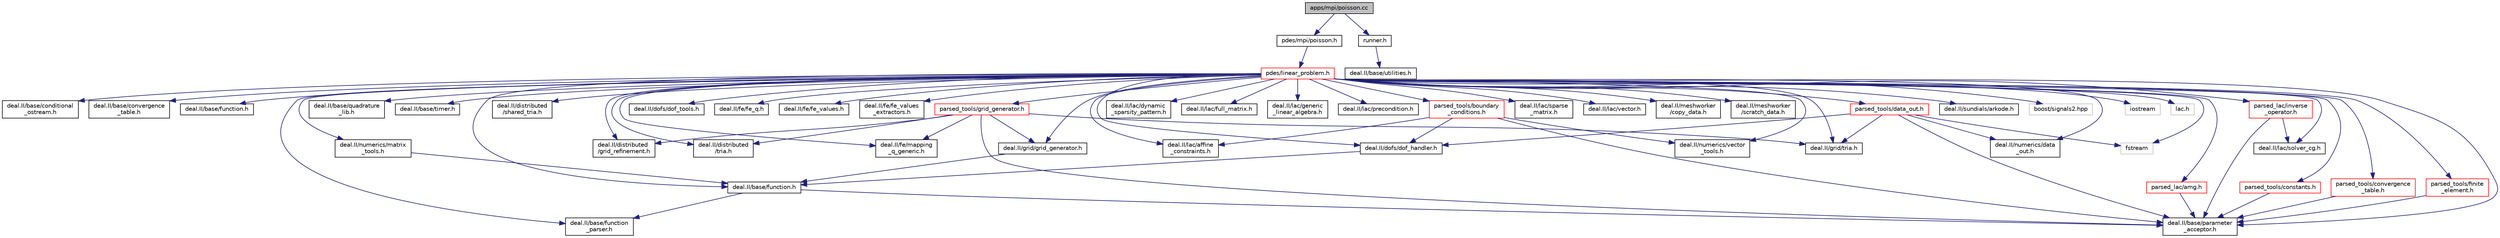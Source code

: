digraph "apps/mpi/poisson.cc"
{
 // LATEX_PDF_SIZE
  bgcolor="transparent";
  edge [fontname="Helvetica",fontsize="10",labelfontname="Helvetica",labelfontsize="10"];
  node [fontname="Helvetica",fontsize="10",shape=record];
  Node1 [label="apps/mpi/poisson.cc",height=0.2,width=0.4,color="black", fillcolor="grey75", style="filled", fontcolor="black",tooltip=" "];
  Node1 -> Node2 [color="midnightblue",fontsize="10",style="solid",fontname="Helvetica"];
  Node2 [label="pdes/mpi/poisson.h",height=0.2,width=0.4,color="black",URL="$mpi_2poisson_8h.html",tooltip=" "];
  Node2 -> Node3 [color="midnightblue",fontsize="10",style="solid",fontname="Helvetica"];
  Node3 [label="pdes/linear_problem.h",height=0.2,width=0.4,color="red",URL="$linear__problem_8h.html",tooltip=" "];
  Node3 -> Node4 [color="midnightblue",fontsize="10",style="solid",fontname="Helvetica"];
  Node4 [label="deal.II/base/conditional\l_ostream.h",height=0.2,width=0.4,color="black",URL="/__w/fsi-suite/fsi-suite/deal.tag$conditional__ostream_8h.html.html",tooltip=" "];
  Node3 -> Node5 [color="midnightblue",fontsize="10",style="solid",fontname="Helvetica"];
  Node5 [label="deal.II/base/convergence\l_table.h",height=0.2,width=0.4,color="black",URL="/__w/fsi-suite/fsi-suite/deal.tag$convergence__table_8h.html.html",tooltip=" "];
  Node3 -> Node6 [color="midnightblue",fontsize="10",style="solid",fontname="Helvetica"];
  Node6 [label="deal.II/base/function.h",height=0.2,width=0.4,color="black",URL="/__w/fsi-suite/fsi-suite/deal.tag$function_8h.html.html",tooltip=" "];
  Node3 -> Node7 [color="midnightblue",fontsize="10",style="solid",fontname="Helvetica"];
  Node7 [label="deal.II/base/function\l_parser.h",height=0.2,width=0.4,color="black",URL="/__w/fsi-suite/fsi-suite/deal.tag$function__parser_8h.html.html",tooltip=" "];
  Node3 -> Node8 [color="midnightblue",fontsize="10",style="solid",fontname="Helvetica"];
  Node8 [label="deal.II/base/parameter\l_acceptor.h",height=0.2,width=0.4,color="black",URL="/__w/fsi-suite/fsi-suite/deal.tag$parameter__acceptor_8h.html.html",tooltip=" "];
  Node3 -> Node9 [color="midnightblue",fontsize="10",style="solid",fontname="Helvetica"];
  Node9 [label="deal.II/base/quadrature\l_lib.h",height=0.2,width=0.4,color="black",URL="/__w/fsi-suite/fsi-suite/deal.tag$quadrature__lib_8h.html.html",tooltip=" "];
  Node3 -> Node10 [color="midnightblue",fontsize="10",style="solid",fontname="Helvetica"];
  Node10 [label="deal.II/base/timer.h",height=0.2,width=0.4,color="black",URL="/__w/fsi-suite/fsi-suite/deal.tag$timer_8h.html.html",tooltip=" "];
  Node3 -> Node11 [color="midnightblue",fontsize="10",style="solid",fontname="Helvetica"];
  Node11 [label="deal.II/distributed\l/grid_refinement.h",height=0.2,width=0.4,color="black",URL="/__w/fsi-suite/fsi-suite/deal.tag$distributed_2grid__refinement_8h.html.html",tooltip=" "];
  Node3 -> Node12 [color="midnightblue",fontsize="10",style="solid",fontname="Helvetica"];
  Node12 [label="deal.II/distributed\l/shared_tria.h",height=0.2,width=0.4,color="black",URL="/__w/fsi-suite/fsi-suite/deal.tag$shared__tria_8h.html.html",tooltip=" "];
  Node3 -> Node13 [color="midnightblue",fontsize="10",style="solid",fontname="Helvetica"];
  Node13 [label="deal.II/distributed\l/tria.h",height=0.2,width=0.4,color="black",URL="/__w/fsi-suite/fsi-suite/deal.tag$distributed_2tria_8h.html.html",tooltip=" "];
  Node3 -> Node14 [color="midnightblue",fontsize="10",style="solid",fontname="Helvetica"];
  Node14 [label="deal.II/dofs/dof_handler.h",height=0.2,width=0.4,color="black",URL="/__w/fsi-suite/fsi-suite/deal.tag$dof__handler_8h.html.html",tooltip=" "];
  Node14 -> Node15 [color="midnightblue",fontsize="10",style="solid",fontname="Helvetica"];
  Node15 [label="deal.II/base/function.h",height=0.2,width=0.4,color="black",URL="$function_8h.html",tooltip=" "];
  Node15 -> Node7 [color="midnightblue",fontsize="10",style="solid",fontname="Helvetica"];
  Node15 -> Node8 [color="midnightblue",fontsize="10",style="solid",fontname="Helvetica"];
  Node3 -> Node16 [color="midnightblue",fontsize="10",style="solid",fontname="Helvetica"];
  Node16 [label="deal.II/dofs/dof_tools.h",height=0.2,width=0.4,color="black",URL="/__w/fsi-suite/fsi-suite/deal.tag$dof__tools_8h.html.html",tooltip=" "];
  Node3 -> Node17 [color="midnightblue",fontsize="10",style="solid",fontname="Helvetica"];
  Node17 [label="deal.II/fe/fe_q.h",height=0.2,width=0.4,color="black",URL="/__w/fsi-suite/fsi-suite/deal.tag$fe__q_8h.html.html",tooltip=" "];
  Node3 -> Node18 [color="midnightblue",fontsize="10",style="solid",fontname="Helvetica"];
  Node18 [label="deal.II/fe/fe_values.h",height=0.2,width=0.4,color="black",URL="/__w/fsi-suite/fsi-suite/deal.tag$fe_2fe__values_8h.html.html",tooltip=" "];
  Node3 -> Node19 [color="midnightblue",fontsize="10",style="solid",fontname="Helvetica"];
  Node19 [label="deal.II/fe/fe_values\l_extractors.h",height=0.2,width=0.4,color="black",URL="/__w/fsi-suite/fsi-suite/deal.tag$fe__values__extractors_8h.html.html",tooltip=" "];
  Node3 -> Node20 [color="midnightblue",fontsize="10",style="solid",fontname="Helvetica"];
  Node20 [label="deal.II/fe/mapping\l_q_generic.h",height=0.2,width=0.4,color="black",URL="/__w/fsi-suite/fsi-suite/deal.tag$mapping__q__generic_8h.html.html",tooltip=" "];
  Node3 -> Node21 [color="midnightblue",fontsize="10",style="solid",fontname="Helvetica"];
  Node21 [label="deal.II/grid/grid_generator.h",height=0.2,width=0.4,color="black",URL="/__w/fsi-suite/fsi-suite/deal.tag$grid__generator_8h.html.html",tooltip=" "];
  Node21 -> Node15 [color="midnightblue",fontsize="10",style="solid",fontname="Helvetica"];
  Node3 -> Node22 [color="midnightblue",fontsize="10",style="solid",fontname="Helvetica"];
  Node22 [label="deal.II/grid/tria.h",height=0.2,width=0.4,color="black",URL="/__w/fsi-suite/fsi-suite/deal.tag$grid_2tria_8h.html.html",tooltip=" "];
  Node3 -> Node23 [color="midnightblue",fontsize="10",style="solid",fontname="Helvetica"];
  Node23 [label="deal.II/lac/affine\l_constraints.h",height=0.2,width=0.4,color="black",URL="/__w/fsi-suite/fsi-suite/deal.tag$affine__constraints_8h.html.html",tooltip=" "];
  Node3 -> Node24 [color="midnightblue",fontsize="10",style="solid",fontname="Helvetica"];
  Node24 [label="deal.II/lac/dynamic\l_sparsity_pattern.h",height=0.2,width=0.4,color="black",URL="/__w/fsi-suite/fsi-suite/deal.tag$dynamic__sparsity__pattern_8h.html.html",tooltip=" "];
  Node3 -> Node25 [color="midnightblue",fontsize="10",style="solid",fontname="Helvetica"];
  Node25 [label="deal.II/lac/full_matrix.h",height=0.2,width=0.4,color="black",URL="/__w/fsi-suite/fsi-suite/deal.tag$full__matrix_8h.html.html",tooltip=" "];
  Node3 -> Node26 [color="midnightblue",fontsize="10",style="solid",fontname="Helvetica"];
  Node26 [label="deal.II/lac/generic\l_linear_algebra.h",height=0.2,width=0.4,color="black",URL="/__w/fsi-suite/fsi-suite/deal.tag$generic__linear__algebra_8h.html.html",tooltip=" "];
  Node3 -> Node27 [color="midnightblue",fontsize="10",style="solid",fontname="Helvetica"];
  Node27 [label="deal.II/lac/precondition.h",height=0.2,width=0.4,color="black",URL="/__w/fsi-suite/fsi-suite/deal.tag$precondition_8h.html.html",tooltip=" "];
  Node3 -> Node28 [color="midnightblue",fontsize="10",style="solid",fontname="Helvetica"];
  Node28 [label="deal.II/lac/solver_cg.h",height=0.2,width=0.4,color="black",URL="/__w/fsi-suite/fsi-suite/deal.tag$solver__cg_8h.html.html",tooltip=" "];
  Node3 -> Node29 [color="midnightblue",fontsize="10",style="solid",fontname="Helvetica"];
  Node29 [label="deal.II/lac/sparse\l_matrix.h",height=0.2,width=0.4,color="black",URL="/__w/fsi-suite/fsi-suite/deal.tag$sparse__matrix_8h.html.html",tooltip=" "];
  Node3 -> Node30 [color="midnightblue",fontsize="10",style="solid",fontname="Helvetica"];
  Node30 [label="deal.II/lac/vector.h",height=0.2,width=0.4,color="black",URL="/__w/fsi-suite/fsi-suite/deal.tag$vector_8h.html.html",tooltip=" "];
  Node3 -> Node31 [color="midnightblue",fontsize="10",style="solid",fontname="Helvetica"];
  Node31 [label="deal.II/meshworker\l/copy_data.h",height=0.2,width=0.4,color="black",URL="/__w/fsi-suite/fsi-suite/deal.tag$copy__data_8h.html.html",tooltip=" "];
  Node3 -> Node32 [color="midnightblue",fontsize="10",style="solid",fontname="Helvetica"];
  Node32 [label="deal.II/meshworker\l/scratch_data.h",height=0.2,width=0.4,color="black",URL="/__w/fsi-suite/fsi-suite/deal.tag$scratch__data_8h.html.html",tooltip=" "];
  Node3 -> Node33 [color="midnightblue",fontsize="10",style="solid",fontname="Helvetica"];
  Node33 [label="deal.II/numerics/data\l_out.h",height=0.2,width=0.4,color="black",URL="/__w/fsi-suite/fsi-suite/deal.tag$numerics_2data__out_8h.html.html",tooltip=" "];
  Node3 -> Node34 [color="midnightblue",fontsize="10",style="solid",fontname="Helvetica"];
  Node34 [label="deal.II/numerics/matrix\l_tools.h",height=0.2,width=0.4,color="black",URL="/__w/fsi-suite/fsi-suite/deal.tag$matrix__tools_8h.html.html",tooltip=" "];
  Node34 -> Node15 [color="midnightblue",fontsize="10",style="solid",fontname="Helvetica"];
  Node3 -> Node35 [color="midnightblue",fontsize="10",style="solid",fontname="Helvetica"];
  Node35 [label="deal.II/numerics/vector\l_tools.h",height=0.2,width=0.4,color="black",URL="/__w/fsi-suite/fsi-suite/deal.tag$vector__tools_8h.html.html",tooltip=" "];
  Node3 -> Node36 [color="midnightblue",fontsize="10",style="solid",fontname="Helvetica"];
  Node36 [label="deal.II/sundials/arkode.h",height=0.2,width=0.4,color="black",URL="/__w/fsi-suite/fsi-suite/deal.tag$arkode_8h.html.html",tooltip=" "];
  Node3 -> Node37 [color="midnightblue",fontsize="10",style="solid",fontname="Helvetica"];
  Node37 [label="boost/signals2.hpp",height=0.2,width=0.4,color="grey75",tooltip=" "];
  Node3 -> Node38 [color="midnightblue",fontsize="10",style="solid",fontname="Helvetica"];
  Node38 [label="fstream",height=0.2,width=0.4,color="grey75",tooltip=" "];
  Node3 -> Node39 [color="midnightblue",fontsize="10",style="solid",fontname="Helvetica"];
  Node39 [label="iostream",height=0.2,width=0.4,color="grey75",tooltip=" "];
  Node3 -> Node40 [color="midnightblue",fontsize="10",style="solid",fontname="Helvetica"];
  Node40 [label="lac.h",height=0.2,width=0.4,color="grey75",tooltip=" "];
  Node3 -> Node41 [color="midnightblue",fontsize="10",style="solid",fontname="Helvetica"];
  Node41 [label="parsed_lac/amg.h",height=0.2,width=0.4,color="red",URL="$amg_8h.html",tooltip=" "];
  Node41 -> Node8 [color="midnightblue",fontsize="10",style="solid",fontname="Helvetica"];
  Node3 -> Node44 [color="midnightblue",fontsize="10",style="solid",fontname="Helvetica"];
  Node44 [label="parsed_lac/inverse\l_operator.h",height=0.2,width=0.4,color="red",URL="$inverse__operator_8h.html",tooltip=" "];
  Node44 -> Node8 [color="midnightblue",fontsize="10",style="solid",fontname="Helvetica"];
  Node44 -> Node28 [color="midnightblue",fontsize="10",style="solid",fontname="Helvetica"];
  Node3 -> Node54 [color="midnightblue",fontsize="10",style="solid",fontname="Helvetica"];
  Node54 [label="parsed_tools/boundary\l_conditions.h",height=0.2,width=0.4,color="red",URL="$boundary__conditions_8h.html",tooltip=" "];
  Node54 -> Node8 [color="midnightblue",fontsize="10",style="solid",fontname="Helvetica"];
  Node54 -> Node14 [color="midnightblue",fontsize="10",style="solid",fontname="Helvetica"];
  Node54 -> Node23 [color="midnightblue",fontsize="10",style="solid",fontname="Helvetica"];
  Node54 -> Node35 [color="midnightblue",fontsize="10",style="solid",fontname="Helvetica"];
  Node3 -> Node71 [color="midnightblue",fontsize="10",style="solid",fontname="Helvetica"];
  Node71 [label="parsed_tools/constants.h",height=0.2,width=0.4,color="red",URL="$constants_8h.html",tooltip=" "];
  Node71 -> Node8 [color="midnightblue",fontsize="10",style="solid",fontname="Helvetica"];
  Node3 -> Node72 [color="midnightblue",fontsize="10",style="solid",fontname="Helvetica"];
  Node72 [label="parsed_tools/convergence\l_table.h",height=0.2,width=0.4,color="red",URL="$convergence__table_8h.html",tooltip=" "];
  Node72 -> Node8 [color="midnightblue",fontsize="10",style="solid",fontname="Helvetica"];
  Node3 -> Node75 [color="midnightblue",fontsize="10",style="solid",fontname="Helvetica"];
  Node75 [label="parsed_tools/data_out.h",height=0.2,width=0.4,color="red",URL="$data__out_8h.html",tooltip=" "];
  Node75 -> Node8 [color="midnightblue",fontsize="10",style="solid",fontname="Helvetica"];
  Node75 -> Node14 [color="midnightblue",fontsize="10",style="solid",fontname="Helvetica"];
  Node75 -> Node22 [color="midnightblue",fontsize="10",style="solid",fontname="Helvetica"];
  Node75 -> Node33 [color="midnightblue",fontsize="10",style="solid",fontname="Helvetica"];
  Node75 -> Node38 [color="midnightblue",fontsize="10",style="solid",fontname="Helvetica"];
  Node3 -> Node80 [color="midnightblue",fontsize="10",style="solid",fontname="Helvetica"];
  Node80 [label="parsed_tools/finite\l_element.h",height=0.2,width=0.4,color="red",URL="$finite__element_8h.html",tooltip=" "];
  Node80 -> Node8 [color="midnightblue",fontsize="10",style="solid",fontname="Helvetica"];
  Node3 -> Node15 [color="midnightblue",fontsize="10",style="solid",fontname="Helvetica"];
  Node3 -> Node82 [color="midnightblue",fontsize="10",style="solid",fontname="Helvetica"];
  Node82 [label="parsed_tools/grid_generator.h",height=0.2,width=0.4,color="red",URL="$grid__generator_8h.html",tooltip=" "];
  Node82 -> Node8 [color="midnightblue",fontsize="10",style="solid",fontname="Helvetica"];
  Node82 -> Node11 [color="midnightblue",fontsize="10",style="solid",fontname="Helvetica"];
  Node82 -> Node13 [color="midnightblue",fontsize="10",style="solid",fontname="Helvetica"];
  Node82 -> Node20 [color="midnightblue",fontsize="10",style="solid",fontname="Helvetica"];
  Node82 -> Node21 [color="midnightblue",fontsize="10",style="solid",fontname="Helvetica"];
  Node82 -> Node22 [color="midnightblue",fontsize="10",style="solid",fontname="Helvetica"];
  Node1 -> Node87 [color="midnightblue",fontsize="10",style="solid",fontname="Helvetica"];
  Node87 [label="runner.h",height=0.2,width=0.4,color="black",URL="$runner_8h.html",tooltip=" "];
  Node87 -> Node59 [color="midnightblue",fontsize="10",style="solid",fontname="Helvetica"];
  Node59 [label="deal.II/base/utilities.h",height=0.2,width=0.4,color="black",URL="/__w/fsi-suite/fsi-suite/deal.tag$include_2deal_8II_2base_2utilities_8h.html.html",tooltip=" "];
}
